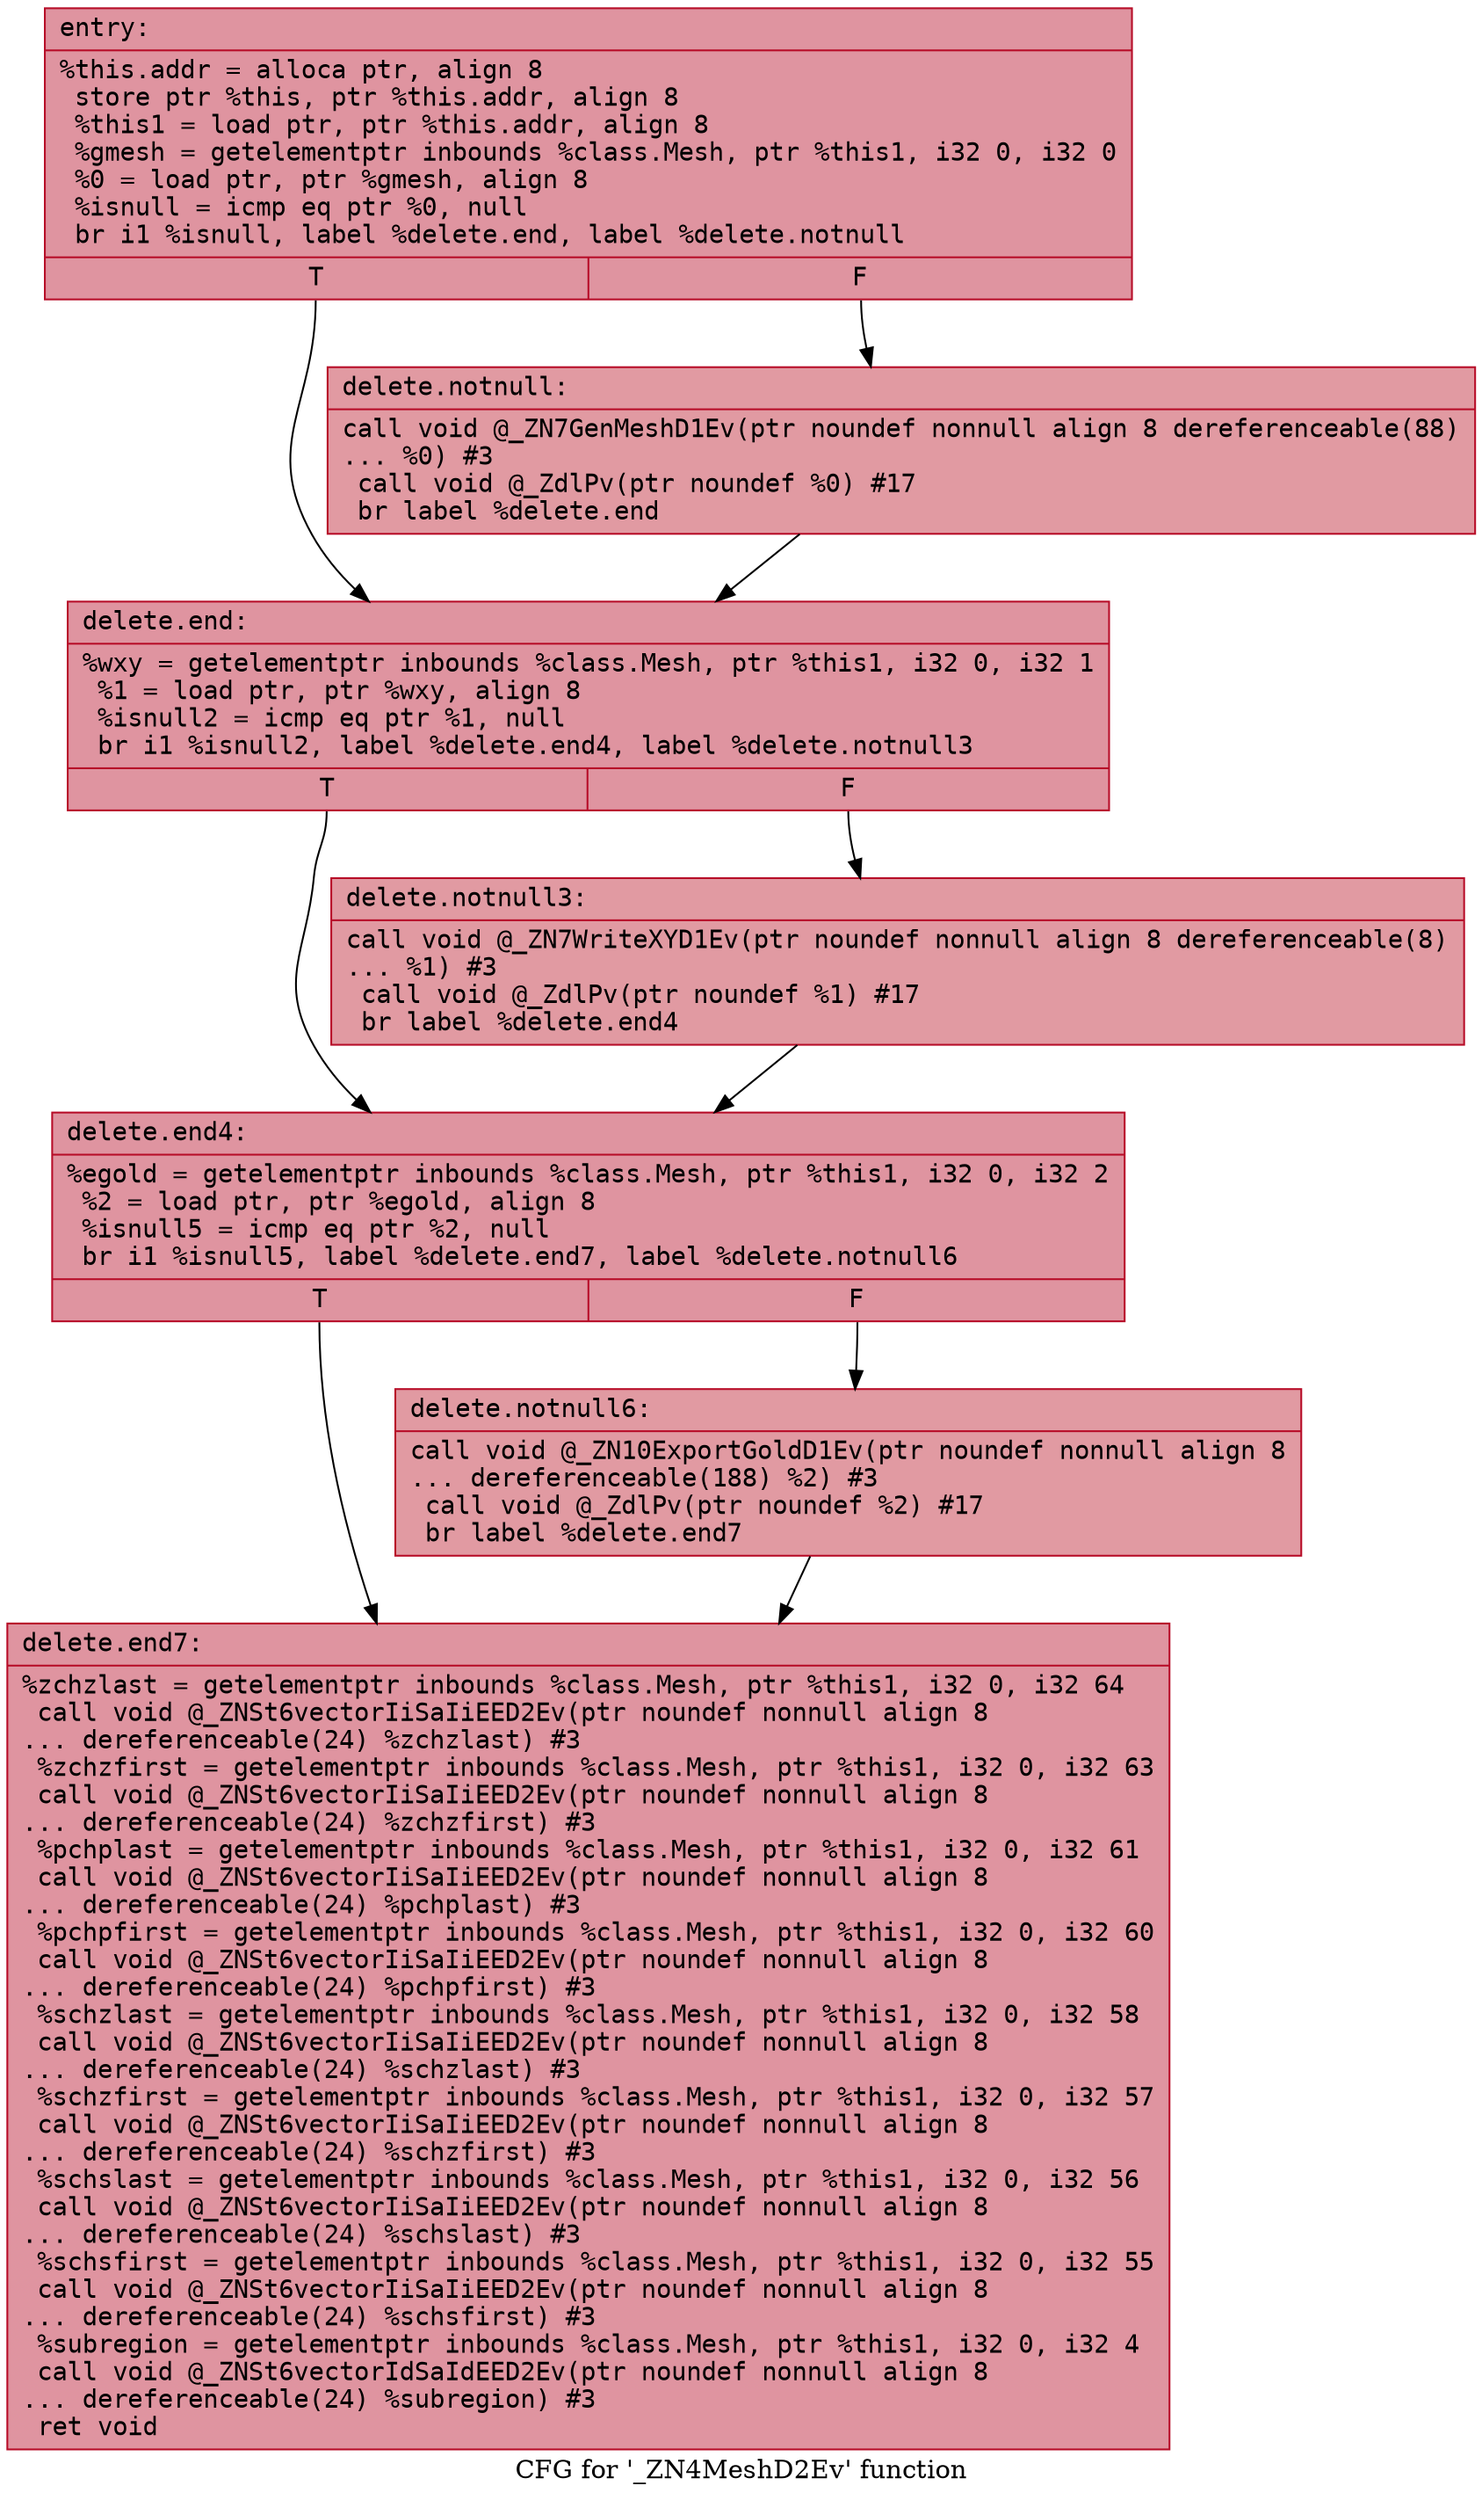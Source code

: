 digraph "CFG for '_ZN4MeshD2Ev' function" {
	label="CFG for '_ZN4MeshD2Ev' function";

	Node0x56307d5e4740 [shape=record,color="#b70d28ff", style=filled, fillcolor="#b70d2870" fontname="Courier",label="{entry:\l|  %this.addr = alloca ptr, align 8\l  store ptr %this, ptr %this.addr, align 8\l  %this1 = load ptr, ptr %this.addr, align 8\l  %gmesh = getelementptr inbounds %class.Mesh, ptr %this1, i32 0, i32 0\l  %0 = load ptr, ptr %gmesh, align 8\l  %isnull = icmp eq ptr %0, null\l  br i1 %isnull, label %delete.end, label %delete.notnull\l|{<s0>T|<s1>F}}"];
	Node0x56307d5e4740:s0 -> Node0x56307d5e4af0[tooltip="entry -> delete.end\nProbability 37.50%" ];
	Node0x56307d5e4740:s1 -> Node0x56307d5e4b70[tooltip="entry -> delete.notnull\nProbability 62.50%" ];
	Node0x56307d5e4b70 [shape=record,color="#b70d28ff", style=filled, fillcolor="#bb1b2c70" fontname="Courier",label="{delete.notnull:\l|  call void @_ZN7GenMeshD1Ev(ptr noundef nonnull align 8 dereferenceable(88)\l... %0) #3\l  call void @_ZdlPv(ptr noundef %0) #17\l  br label %delete.end\l}"];
	Node0x56307d5e4b70 -> Node0x56307d5e4af0[tooltip="delete.notnull -> delete.end\nProbability 100.00%" ];
	Node0x56307d5e4af0 [shape=record,color="#b70d28ff", style=filled, fillcolor="#b70d2870" fontname="Courier",label="{delete.end:\l|  %wxy = getelementptr inbounds %class.Mesh, ptr %this1, i32 0, i32 1\l  %1 = load ptr, ptr %wxy, align 8\l  %isnull2 = icmp eq ptr %1, null\l  br i1 %isnull2, label %delete.end4, label %delete.notnull3\l|{<s0>T|<s1>F}}"];
	Node0x56307d5e4af0:s0 -> Node0x56307d5e5220[tooltip="delete.end -> delete.end4\nProbability 37.50%" ];
	Node0x56307d5e4af0:s1 -> Node0x56307d5e52a0[tooltip="delete.end -> delete.notnull3\nProbability 62.50%" ];
	Node0x56307d5e52a0 [shape=record,color="#b70d28ff", style=filled, fillcolor="#bb1b2c70" fontname="Courier",label="{delete.notnull3:\l|  call void @_ZN7WriteXYD1Ev(ptr noundef nonnull align 8 dereferenceable(8)\l... %1) #3\l  call void @_ZdlPv(ptr noundef %1) #17\l  br label %delete.end4\l}"];
	Node0x56307d5e52a0 -> Node0x56307d5e5220[tooltip="delete.notnull3 -> delete.end4\nProbability 100.00%" ];
	Node0x56307d5e5220 [shape=record,color="#b70d28ff", style=filled, fillcolor="#b70d2870" fontname="Courier",label="{delete.end4:\l|  %egold = getelementptr inbounds %class.Mesh, ptr %this1, i32 0, i32 2\l  %2 = load ptr, ptr %egold, align 8\l  %isnull5 = icmp eq ptr %2, null\l  br i1 %isnull5, label %delete.end7, label %delete.notnull6\l|{<s0>T|<s1>F}}"];
	Node0x56307d5e5220:s0 -> Node0x56307d5e5b20[tooltip="delete.end4 -> delete.end7\nProbability 37.50%" ];
	Node0x56307d5e5220:s1 -> Node0x56307d5e5b70[tooltip="delete.end4 -> delete.notnull6\nProbability 62.50%" ];
	Node0x56307d5e5b70 [shape=record,color="#b70d28ff", style=filled, fillcolor="#bb1b2c70" fontname="Courier",label="{delete.notnull6:\l|  call void @_ZN10ExportGoldD1Ev(ptr noundef nonnull align 8\l... dereferenceable(188) %2) #3\l  call void @_ZdlPv(ptr noundef %2) #17\l  br label %delete.end7\l}"];
	Node0x56307d5e5b70 -> Node0x56307d5e5b20[tooltip="delete.notnull6 -> delete.end7\nProbability 100.00%" ];
	Node0x56307d5e5b20 [shape=record,color="#b70d28ff", style=filled, fillcolor="#b70d2870" fontname="Courier",label="{delete.end7:\l|  %zchzlast = getelementptr inbounds %class.Mesh, ptr %this1, i32 0, i32 64\l  call void @_ZNSt6vectorIiSaIiEED2Ev(ptr noundef nonnull align 8\l... dereferenceable(24) %zchzlast) #3\l  %zchzfirst = getelementptr inbounds %class.Mesh, ptr %this1, i32 0, i32 63\l  call void @_ZNSt6vectorIiSaIiEED2Ev(ptr noundef nonnull align 8\l... dereferenceable(24) %zchzfirst) #3\l  %pchplast = getelementptr inbounds %class.Mesh, ptr %this1, i32 0, i32 61\l  call void @_ZNSt6vectorIiSaIiEED2Ev(ptr noundef nonnull align 8\l... dereferenceable(24) %pchplast) #3\l  %pchpfirst = getelementptr inbounds %class.Mesh, ptr %this1, i32 0, i32 60\l  call void @_ZNSt6vectorIiSaIiEED2Ev(ptr noundef nonnull align 8\l... dereferenceable(24) %pchpfirst) #3\l  %schzlast = getelementptr inbounds %class.Mesh, ptr %this1, i32 0, i32 58\l  call void @_ZNSt6vectorIiSaIiEED2Ev(ptr noundef nonnull align 8\l... dereferenceable(24) %schzlast) #3\l  %schzfirst = getelementptr inbounds %class.Mesh, ptr %this1, i32 0, i32 57\l  call void @_ZNSt6vectorIiSaIiEED2Ev(ptr noundef nonnull align 8\l... dereferenceable(24) %schzfirst) #3\l  %schslast = getelementptr inbounds %class.Mesh, ptr %this1, i32 0, i32 56\l  call void @_ZNSt6vectorIiSaIiEED2Ev(ptr noundef nonnull align 8\l... dereferenceable(24) %schslast) #3\l  %schsfirst = getelementptr inbounds %class.Mesh, ptr %this1, i32 0, i32 55\l  call void @_ZNSt6vectorIiSaIiEED2Ev(ptr noundef nonnull align 8\l... dereferenceable(24) %schsfirst) #3\l  %subregion = getelementptr inbounds %class.Mesh, ptr %this1, i32 0, i32 4\l  call void @_ZNSt6vectorIdSaIdEED2Ev(ptr noundef nonnull align 8\l... dereferenceable(24) %subregion) #3\l  ret void\l}"];
}
